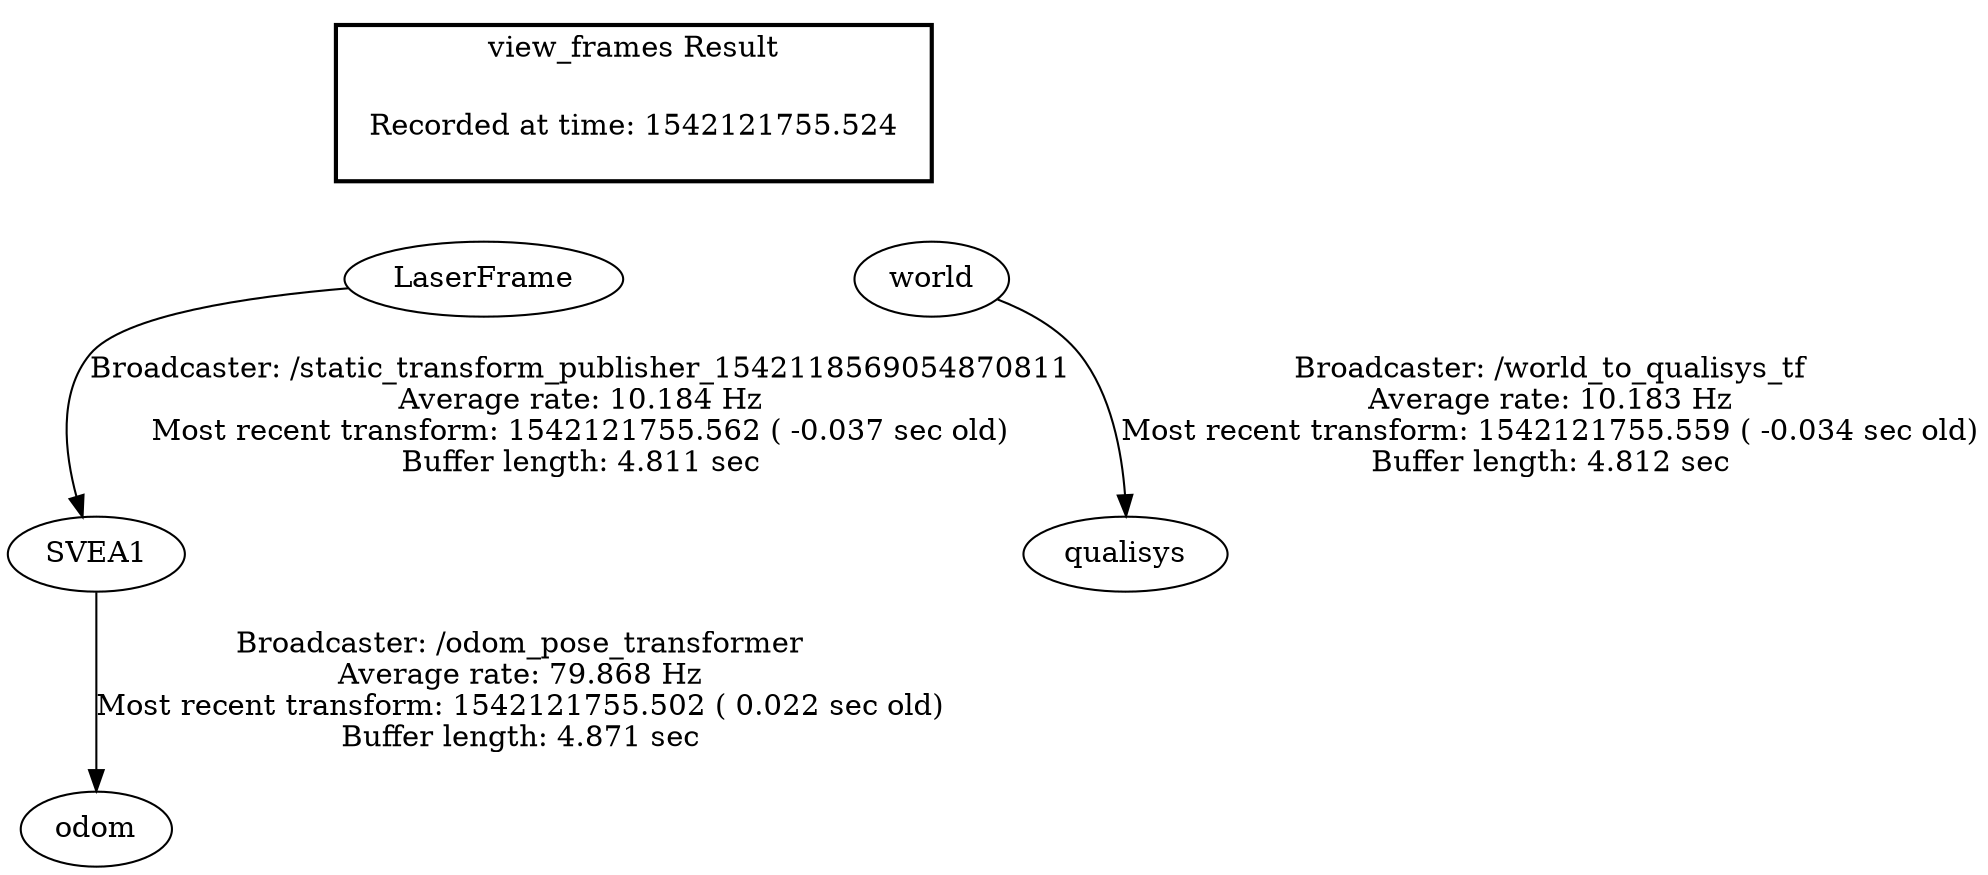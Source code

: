 digraph G {
"SVEA1" -> "odom"[label="Broadcaster: /odom_pose_transformer\nAverage rate: 79.868 Hz\nMost recent transform: 1542121755.502 ( 0.022 sec old)\nBuffer length: 4.871 sec\n"];
"LaserFrame" -> "SVEA1"[label="Broadcaster: /static_transform_publisher_1542118569054870811\nAverage rate: 10.184 Hz\nMost recent transform: 1542121755.562 ( -0.037 sec old)\nBuffer length: 4.811 sec\n"];
"world" -> "qualisys"[label="Broadcaster: /world_to_qualisys_tf\nAverage rate: 10.183 Hz\nMost recent transform: 1542121755.559 ( -0.034 sec old)\nBuffer length: 4.812 sec\n"];
edge [style=invis];
 subgraph cluster_legend { style=bold; color=black; label ="view_frames Result";
"Recorded at time: 1542121755.524"[ shape=plaintext ] ;
 }->"world";
edge [style=invis];
 subgraph cluster_legend { style=bold; color=black; label ="view_frames Result";
"Recorded at time: 1542121755.524"[ shape=plaintext ] ;
 }->"LaserFrame";
}